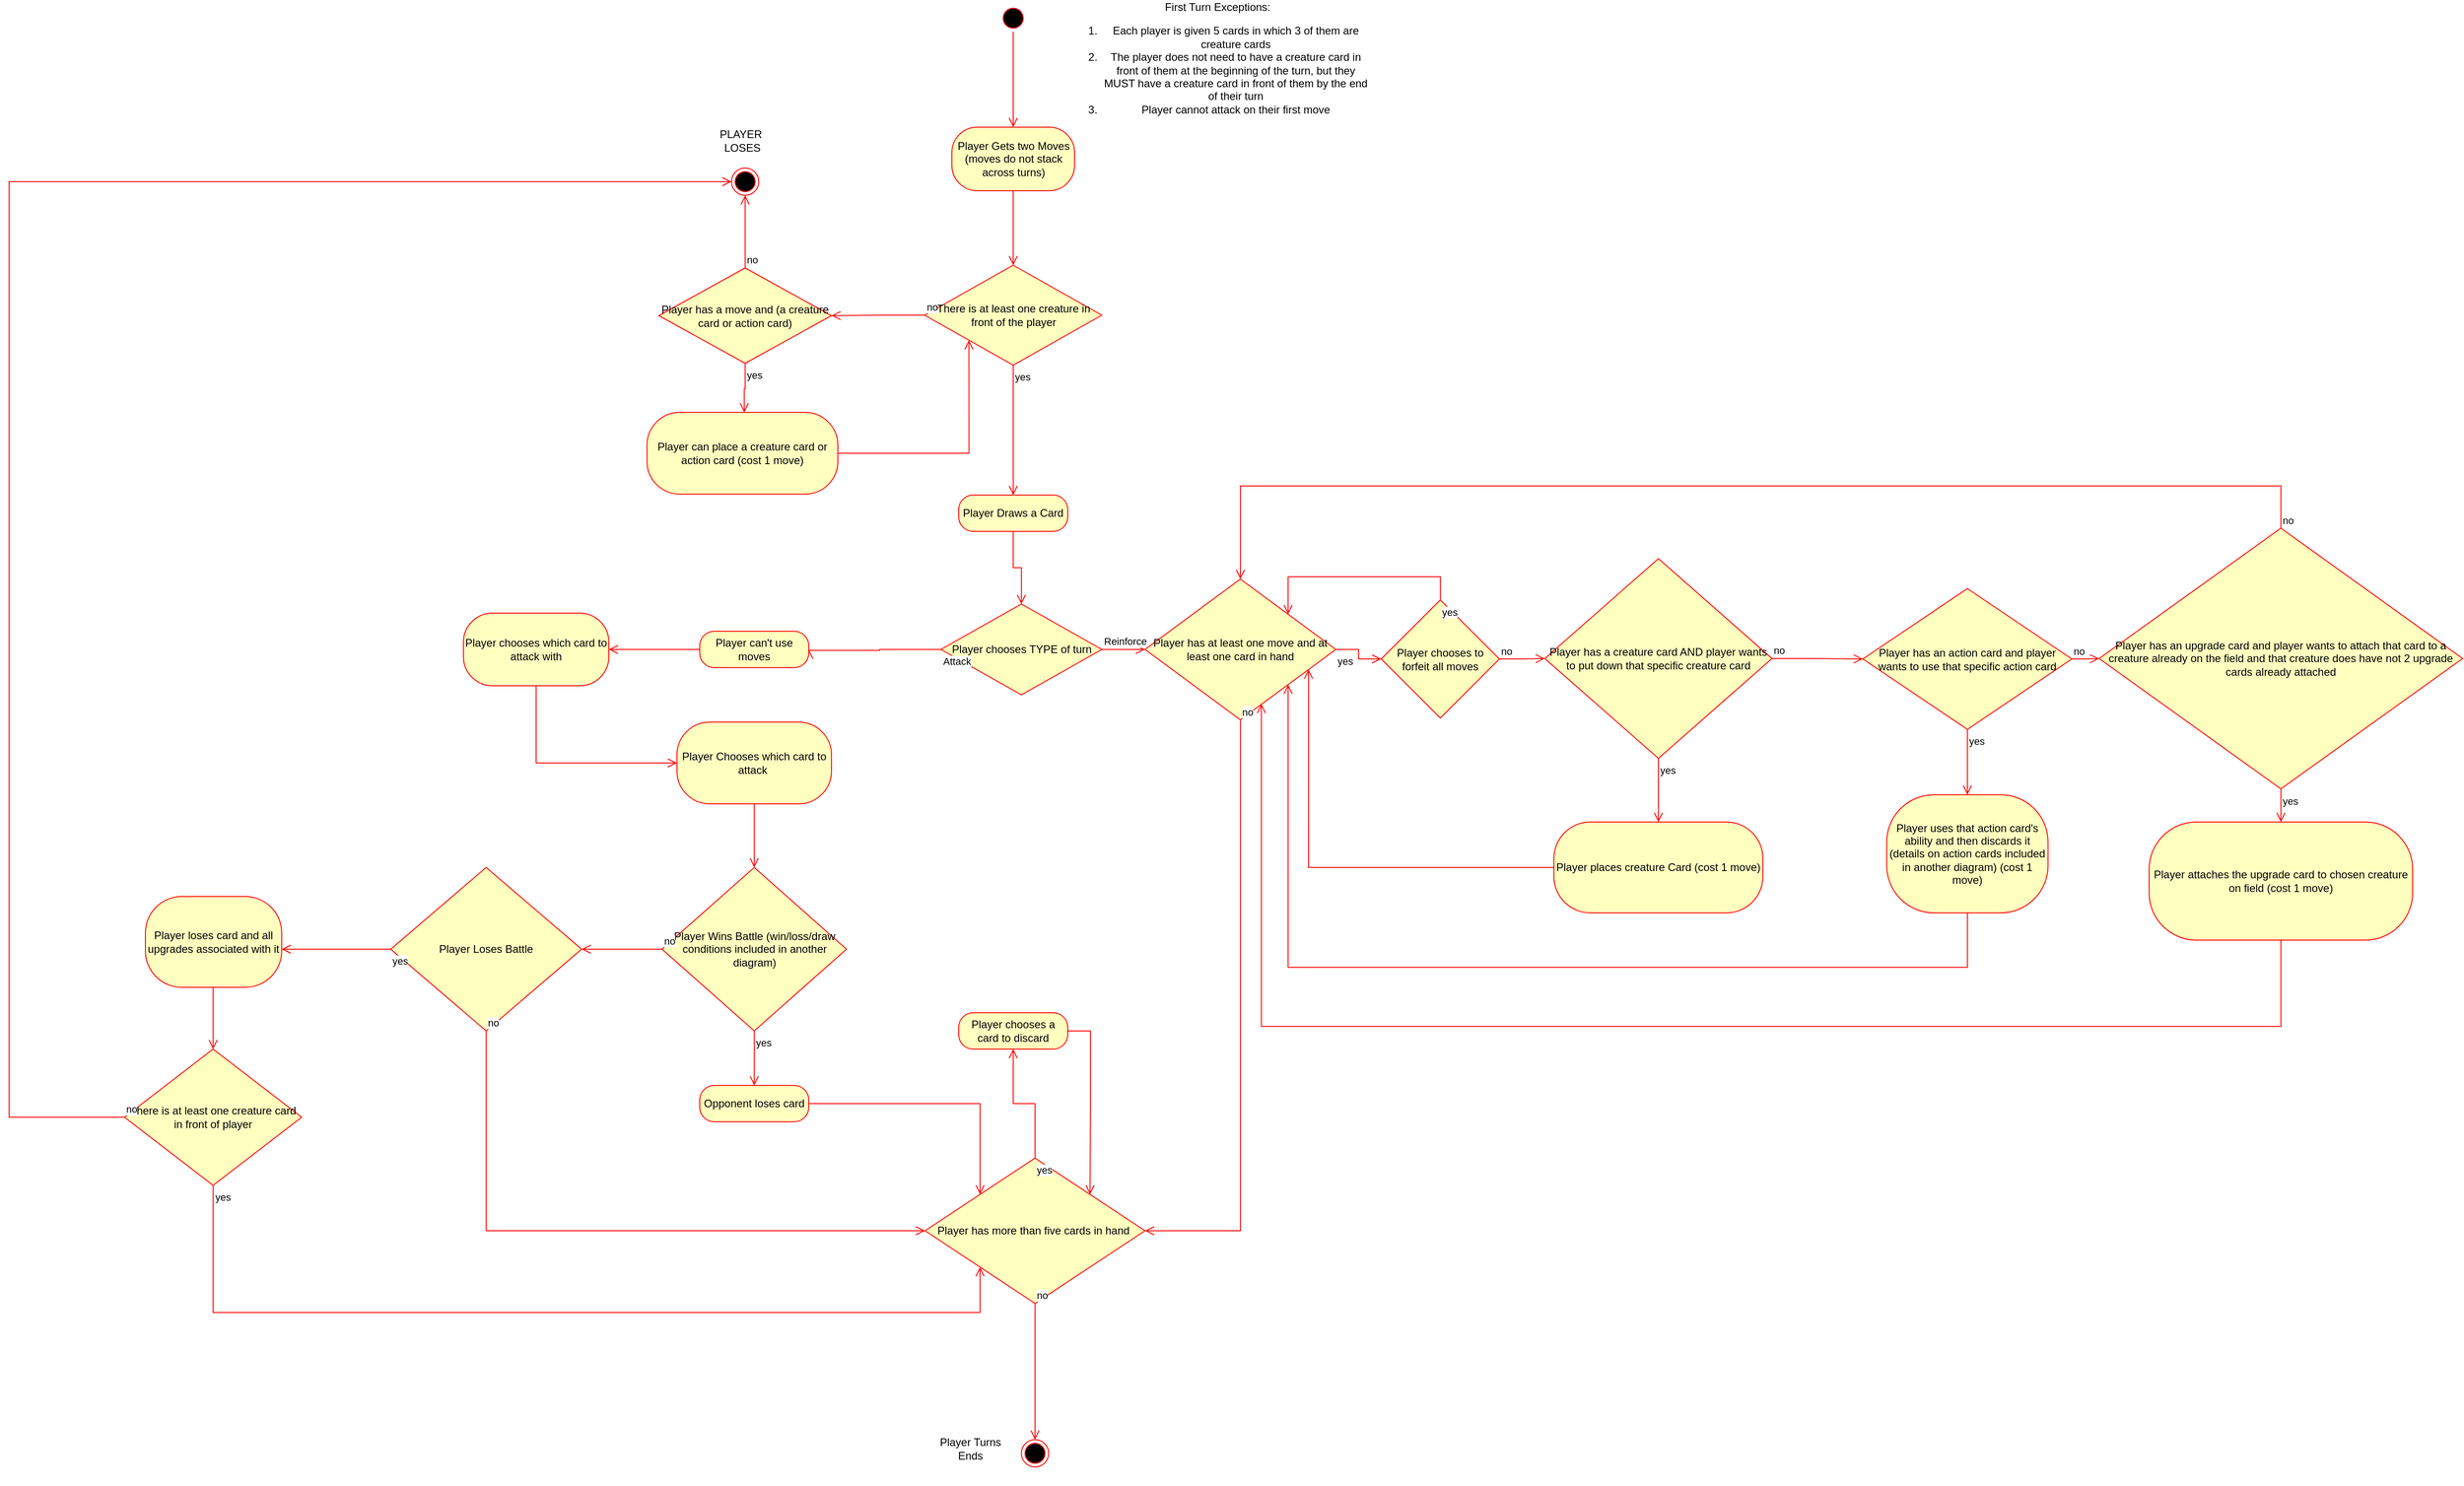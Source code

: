 <mxfile version="21.5.1" type="device">
  <diagram name="Page-1" id="856n5ReWDp7GWS6bLPx3">
    <mxGraphModel dx="3718" dy="1740" grid="1" gridSize="10" guides="1" tooltips="1" connect="1" arrows="1" fold="1" page="1" pageScale="1" pageWidth="850" pageHeight="1100" math="0" shadow="0">
      <root>
        <mxCell id="0" />
        <mxCell id="1" parent="0" />
        <mxCell id="zRCv-B-fkHsfVVYk48xq-1" value="" style="ellipse;html=1;shape=startState;fillColor=#000000;strokeColor=#ff0000;" vertex="1" parent="1">
          <mxGeometry x="340" y="10" width="30" height="30" as="geometry" />
        </mxCell>
        <mxCell id="zRCv-B-fkHsfVVYk48xq-2" value="" style="edgeStyle=orthogonalEdgeStyle;html=1;verticalAlign=bottom;endArrow=open;endSize=8;strokeColor=#ff0000;rounded=0;entryX=0.5;entryY=0;entryDx=0;entryDy=0;" edge="1" source="zRCv-B-fkHsfVVYk48xq-1" parent="1" target="zRCv-B-fkHsfVVYk48xq-13">
          <mxGeometry relative="1" as="geometry">
            <mxPoint x="355" y="120" as="targetPoint" />
          </mxGeometry>
        </mxCell>
        <mxCell id="zRCv-B-fkHsfVVYk48xq-3" value="First Turn Exceptions:&lt;br&gt;&lt;ol&gt;&lt;li&gt;Each player is given 5 cards in which 3 of them are creature cards&lt;/li&gt;&lt;li&gt;The player does not need to have a creature card in front of them at the beginning of the turn, but they MUST have a creature card in front of them by the end of their turn&lt;/li&gt;&lt;li&gt;Player cannot attack on their first move&lt;/li&gt;&lt;/ol&gt;" style="text;html=1;strokeColor=none;fillColor=none;align=center;verticalAlign=middle;whiteSpace=wrap;rounded=0;" vertex="1" parent="1">
          <mxGeometry x="410" y="20" width="340" height="110" as="geometry" />
        </mxCell>
        <mxCell id="zRCv-B-fkHsfVVYk48xq-4" value="There is at least one creature in front of the player" style="rhombus;whiteSpace=wrap;html=1;fontColor=#000000;fillColor=#ffffc0;strokeColor=#ff0000;" vertex="1" parent="1">
          <mxGeometry x="257.5" y="297" width="195" height="110" as="geometry" />
        </mxCell>
        <mxCell id="zRCv-B-fkHsfVVYk48xq-5" value="no" style="edgeStyle=orthogonalEdgeStyle;html=1;align=left;verticalAlign=bottom;endArrow=open;endSize=8;strokeColor=#ff0000;rounded=0;entryX=1;entryY=0.5;entryDx=0;entryDy=0;" edge="1" source="zRCv-B-fkHsfVVYk48xq-4" parent="1" target="zRCv-B-fkHsfVVYk48xq-10">
          <mxGeometry x="-1" relative="1" as="geometry">
            <mxPoint x="570" y="352" as="targetPoint" />
          </mxGeometry>
        </mxCell>
        <mxCell id="zRCv-B-fkHsfVVYk48xq-6" value="yes" style="edgeStyle=orthogonalEdgeStyle;html=1;align=left;verticalAlign=top;endArrow=open;endSize=8;strokeColor=#ff0000;rounded=0;entryX=0.5;entryY=0;entryDx=0;entryDy=0;" edge="1" source="zRCv-B-fkHsfVVYk48xq-4" parent="1" target="zRCv-B-fkHsfVVYk48xq-19">
          <mxGeometry x="-1" relative="1" as="geometry">
            <mxPoint x="355" y="487" as="targetPoint" />
          </mxGeometry>
        </mxCell>
        <mxCell id="zRCv-B-fkHsfVVYk48xq-10" value="Player has a move and (a creature card or action card)" style="rhombus;whiteSpace=wrap;html=1;fontColor=#000000;fillColor=#ffffc0;strokeColor=#ff0000;" vertex="1" parent="1">
          <mxGeometry x="-35" y="300" width="190" height="105" as="geometry" />
        </mxCell>
        <mxCell id="zRCv-B-fkHsfVVYk48xq-11" value="no" style="edgeStyle=orthogonalEdgeStyle;html=1;align=left;verticalAlign=bottom;endArrow=open;endSize=8;strokeColor=#ff0000;rounded=0;entryX=0.5;entryY=1;entryDx=0;entryDy=0;" edge="1" source="zRCv-B-fkHsfVVYk48xq-10" parent="1" target="zRCv-B-fkHsfVVYk48xq-17">
          <mxGeometry x="-1" relative="1" as="geometry">
            <mxPoint x="145" y="322" as="targetPoint" />
          </mxGeometry>
        </mxCell>
        <mxCell id="zRCv-B-fkHsfVVYk48xq-12" value="yes" style="edgeStyle=orthogonalEdgeStyle;html=1;align=left;verticalAlign=top;endArrow=open;endSize=8;strokeColor=#ff0000;rounded=0;" edge="1" source="zRCv-B-fkHsfVVYk48xq-10" parent="1" target="zRCv-B-fkHsfVVYk48xq-15">
          <mxGeometry x="-1" relative="1" as="geometry">
            <mxPoint x="60" y="457" as="targetPoint" />
            <Array as="points">
              <mxPoint x="60" y="433" />
              <mxPoint x="59" y="433" />
            </Array>
          </mxGeometry>
        </mxCell>
        <mxCell id="zRCv-B-fkHsfVVYk48xq-13" value="Player Gets two Moves (moves do not stack across turns)" style="rounded=1;whiteSpace=wrap;html=1;arcSize=40;fontColor=#000000;fillColor=#ffffc0;strokeColor=#ff0000;" vertex="1" parent="1">
          <mxGeometry x="287.5" y="145" width="135" height="70" as="geometry" />
        </mxCell>
        <mxCell id="zRCv-B-fkHsfVVYk48xq-14" value="" style="edgeStyle=orthogonalEdgeStyle;html=1;verticalAlign=bottom;endArrow=open;endSize=8;strokeColor=#ff0000;rounded=0;entryX=0.5;entryY=0;entryDx=0;entryDy=0;" edge="1" source="zRCv-B-fkHsfVVYk48xq-13" parent="1" target="zRCv-B-fkHsfVVYk48xq-4">
          <mxGeometry relative="1" as="geometry">
            <mxPoint x="355" y="240" as="targetPoint" />
          </mxGeometry>
        </mxCell>
        <mxCell id="zRCv-B-fkHsfVVYk48xq-15" value="Player can place a creature card or action card (cost 1 move)" style="rounded=1;whiteSpace=wrap;html=1;arcSize=40;fontColor=#000000;fillColor=#ffffc0;strokeColor=#ff0000;" vertex="1" parent="1">
          <mxGeometry x="-48" y="459" width="210" height="90" as="geometry" />
        </mxCell>
        <mxCell id="zRCv-B-fkHsfVVYk48xq-16" value="" style="edgeStyle=orthogonalEdgeStyle;html=1;verticalAlign=bottom;endArrow=open;endSize=8;strokeColor=#ff0000;rounded=0;entryX=0;entryY=1;entryDx=0;entryDy=0;" edge="1" source="zRCv-B-fkHsfVVYk48xq-15" parent="1" target="zRCv-B-fkHsfVVYk48xq-4">
          <mxGeometry relative="1" as="geometry">
            <mxPoint x="665" y="590" as="targetPoint" />
          </mxGeometry>
        </mxCell>
        <mxCell id="zRCv-B-fkHsfVVYk48xq-17" value="" style="ellipse;html=1;shape=endState;fillColor=#000000;strokeColor=#ff0000;" vertex="1" parent="1">
          <mxGeometry x="45" y="190" width="30" height="30" as="geometry" />
        </mxCell>
        <mxCell id="zRCv-B-fkHsfVVYk48xq-18" value="PLAYER&amp;nbsp;&lt;br&gt;LOSES" style="text;html=1;strokeColor=none;fillColor=none;align=center;verticalAlign=middle;whiteSpace=wrap;rounded=0;" vertex="1" parent="1">
          <mxGeometry x="27" y="145" width="60" height="30" as="geometry" />
        </mxCell>
        <mxCell id="zRCv-B-fkHsfVVYk48xq-19" value="Player Draws a Card" style="rounded=1;whiteSpace=wrap;html=1;arcSize=40;fontColor=#000000;fillColor=#ffffc0;strokeColor=#ff0000;" vertex="1" parent="1">
          <mxGeometry x="295" y="550" width="120" height="40" as="geometry" />
        </mxCell>
        <mxCell id="zRCv-B-fkHsfVVYk48xq-20" value="" style="edgeStyle=orthogonalEdgeStyle;html=1;verticalAlign=bottom;endArrow=open;endSize=8;strokeColor=#ff0000;rounded=0;entryX=0.5;entryY=0;entryDx=0;entryDy=0;" edge="1" source="zRCv-B-fkHsfVVYk48xq-19" parent="1" target="zRCv-B-fkHsfVVYk48xq-23">
          <mxGeometry relative="1" as="geometry">
            <mxPoint x="355" y="640" as="targetPoint" />
          </mxGeometry>
        </mxCell>
        <mxCell id="zRCv-B-fkHsfVVYk48xq-23" value="Player chooses TYPE of turn" style="rhombus;whiteSpace=wrap;html=1;fontColor=#000000;fillColor=#ffffc0;strokeColor=#ff0000;" vertex="1" parent="1">
          <mxGeometry x="275.5" y="670" width="177" height="100" as="geometry" />
        </mxCell>
        <mxCell id="zRCv-B-fkHsfVVYk48xq-24" value="Reinforce" style="edgeStyle=orthogonalEdgeStyle;html=1;align=left;verticalAlign=bottom;endArrow=open;endSize=8;strokeColor=#ff0000;rounded=0;entryX=0;entryY=0.5;entryDx=0;entryDy=0;" edge="1" source="zRCv-B-fkHsfVVYk48xq-23" parent="1" target="zRCv-B-fkHsfVVYk48xq-56">
          <mxGeometry x="-1" relative="1" as="geometry">
            <mxPoint x="540" y="720" as="targetPoint" />
          </mxGeometry>
        </mxCell>
        <mxCell id="zRCv-B-fkHsfVVYk48xq-25" value="Attack" style="edgeStyle=orthogonalEdgeStyle;html=1;align=left;verticalAlign=top;endArrow=open;endSize=8;strokeColor=#ff0000;rounded=0;entryX=1;entryY=0.5;entryDx=0;entryDy=0;" edge="1" source="zRCv-B-fkHsfVVYk48xq-23" parent="1" target="zRCv-B-fkHsfVVYk48xq-54">
          <mxGeometry x="-1" relative="1" as="geometry">
            <mxPoint x="200" y="720" as="targetPoint" />
            <Array as="points">
              <mxPoint x="208" y="720" />
              <mxPoint x="208" y="721" />
            </Array>
            <mxPoint as="offset" />
          </mxGeometry>
        </mxCell>
        <mxCell id="zRCv-B-fkHsfVVYk48xq-29" value="Player chooses which card to attack with" style="rounded=1;whiteSpace=wrap;html=1;arcSize=40;fontColor=#000000;fillColor=#ffffc0;strokeColor=#ff0000;" vertex="1" parent="1">
          <mxGeometry x="-250" y="680" width="160" height="80" as="geometry" />
        </mxCell>
        <mxCell id="zRCv-B-fkHsfVVYk48xq-30" value="" style="edgeStyle=orthogonalEdgeStyle;html=1;verticalAlign=bottom;endArrow=open;endSize=8;strokeColor=#ff0000;rounded=0;entryX=0;entryY=0.5;entryDx=0;entryDy=0;" edge="1" source="zRCv-B-fkHsfVVYk48xq-29" parent="1" target="zRCv-B-fkHsfVVYk48xq-31">
          <mxGeometry relative="1" as="geometry">
            <mxPoint x="70" y="790" as="targetPoint" />
            <Array as="points">
              <mxPoint x="-170" y="845" />
            </Array>
          </mxGeometry>
        </mxCell>
        <mxCell id="zRCv-B-fkHsfVVYk48xq-31" value="Player Chooses which card to attack&amp;nbsp;" style="rounded=1;whiteSpace=wrap;html=1;arcSize=40;fontColor=#000000;fillColor=#ffffc0;strokeColor=#ff0000;" vertex="1" parent="1">
          <mxGeometry x="-15" y="800" width="170" height="90" as="geometry" />
        </mxCell>
        <mxCell id="zRCv-B-fkHsfVVYk48xq-32" value="" style="edgeStyle=orthogonalEdgeStyle;html=1;verticalAlign=bottom;endArrow=open;endSize=8;strokeColor=#ff0000;rounded=0;entryX=0.5;entryY=0;entryDx=0;entryDy=0;" edge="1" source="zRCv-B-fkHsfVVYk48xq-31" parent="1" target="zRCv-B-fkHsfVVYk48xq-33">
          <mxGeometry relative="1" as="geometry">
            <mxPoint x="70" y="930" as="targetPoint" />
            <Array as="points">
              <mxPoint x="70" y="950" />
            </Array>
          </mxGeometry>
        </mxCell>
        <mxCell id="zRCv-B-fkHsfVVYk48xq-33" value="Player Wins Battle (win/loss/draw conditions included in another diagram)" style="rhombus;whiteSpace=wrap;html=1;fontColor=#000000;fillColor=#ffffc0;strokeColor=#ff0000;" vertex="1" parent="1">
          <mxGeometry x="-31.5" y="960" width="203" height="180" as="geometry" />
        </mxCell>
        <mxCell id="zRCv-B-fkHsfVVYk48xq-34" value="no" style="edgeStyle=orthogonalEdgeStyle;html=1;align=left;verticalAlign=bottom;endArrow=open;endSize=8;strokeColor=#ff0000;rounded=0;exitX=0;exitY=0.5;exitDx=0;exitDy=0;" edge="1" source="zRCv-B-fkHsfVVYk48xq-33" parent="1">
          <mxGeometry x="-1" relative="1" as="geometry">
            <mxPoint x="-120" y="1050" as="targetPoint" />
            <Array as="points">
              <mxPoint x="-80" y="1050" />
              <mxPoint x="-80" y="1050" />
            </Array>
          </mxGeometry>
        </mxCell>
        <mxCell id="zRCv-B-fkHsfVVYk48xq-35" value="yes" style="edgeStyle=orthogonalEdgeStyle;html=1;align=left;verticalAlign=top;endArrow=open;endSize=8;strokeColor=#ff0000;rounded=0;entryX=0.5;entryY=0;entryDx=0;entryDy=0;" edge="1" source="zRCv-B-fkHsfVVYk48xq-33" parent="1" target="zRCv-B-fkHsfVVYk48xq-43">
          <mxGeometry x="-1" relative="1" as="geometry">
            <mxPoint x="70" y="1190" as="targetPoint" />
          </mxGeometry>
        </mxCell>
        <mxCell id="zRCv-B-fkHsfVVYk48xq-37" value="Player Turns Ends" style="text;html=1;strokeColor=none;fillColor=none;align=center;verticalAlign=middle;whiteSpace=wrap;rounded=0;" vertex="1" parent="1">
          <mxGeometry x="257.5" y="1560" width="100" height="80" as="geometry" />
        </mxCell>
        <mxCell id="zRCv-B-fkHsfVVYk48xq-38" value="Player Loses Battle" style="rhombus;whiteSpace=wrap;html=1;fontColor=#000000;fillColor=#ffffc0;strokeColor=#ff0000;" vertex="1" parent="1">
          <mxGeometry x="-330" y="960" width="210" height="180" as="geometry" />
        </mxCell>
        <mxCell id="zRCv-B-fkHsfVVYk48xq-39" value="no" style="edgeStyle=orthogonalEdgeStyle;html=1;align=left;verticalAlign=bottom;endArrow=open;endSize=8;strokeColor=#ff0000;rounded=0;entryX=0;entryY=0.5;entryDx=0;entryDy=0;" edge="1" source="zRCv-B-fkHsfVVYk48xq-38" parent="1" target="zRCv-B-fkHsfVVYk48xq-107">
          <mxGeometry x="-1" relative="1" as="geometry">
            <mxPoint x="200" y="1340" as="targetPoint" />
            <Array as="points">
              <mxPoint x="-225" y="1360" />
            </Array>
          </mxGeometry>
        </mxCell>
        <mxCell id="zRCv-B-fkHsfVVYk48xq-40" value="yes" style="edgeStyle=orthogonalEdgeStyle;html=1;align=left;verticalAlign=top;endArrow=open;endSize=8;strokeColor=#ff0000;rounded=0;entryX=1;entryY=0.58;entryDx=0;entryDy=0;entryPerimeter=0;" edge="1" source="zRCv-B-fkHsfVVYk48xq-38" parent="1" target="zRCv-B-fkHsfVVYk48xq-49">
          <mxGeometry x="-1" relative="1" as="geometry">
            <mxPoint x="-440" y="1050" as="targetPoint" />
          </mxGeometry>
        </mxCell>
        <mxCell id="zRCv-B-fkHsfVVYk48xq-43" value="Opponent loses card" style="rounded=1;whiteSpace=wrap;html=1;arcSize=40;fontColor=#000000;fillColor=#ffffc0;strokeColor=#ff0000;" vertex="1" parent="1">
          <mxGeometry x="10" y="1200" width="120" height="40" as="geometry" />
        </mxCell>
        <mxCell id="zRCv-B-fkHsfVVYk48xq-44" value="" style="edgeStyle=orthogonalEdgeStyle;html=1;verticalAlign=bottom;endArrow=open;endSize=8;strokeColor=#ff0000;rounded=0;entryX=0;entryY=0;entryDx=0;entryDy=0;" edge="1" source="zRCv-B-fkHsfVVYk48xq-43" parent="1" target="zRCv-B-fkHsfVVYk48xq-107">
          <mxGeometry relative="1" as="geometry">
            <mxPoint x="215" y="1325" as="targetPoint" />
          </mxGeometry>
        </mxCell>
        <mxCell id="zRCv-B-fkHsfVVYk48xq-49" value="Player loses card and all upgrades associated with it" style="rounded=1;whiteSpace=wrap;html=1;arcSize=40;fontColor=#000000;fillColor=#ffffc0;strokeColor=#ff0000;" vertex="1" parent="1">
          <mxGeometry x="-600" y="992" width="150" height="100" as="geometry" />
        </mxCell>
        <mxCell id="zRCv-B-fkHsfVVYk48xq-50" value="" style="edgeStyle=orthogonalEdgeStyle;html=1;verticalAlign=bottom;endArrow=open;endSize=8;strokeColor=#ff0000;rounded=0;entryX=0.5;entryY=0;entryDx=0;entryDy=0;" edge="1" source="zRCv-B-fkHsfVVYk48xq-49" parent="1" target="zRCv-B-fkHsfVVYk48xq-51">
          <mxGeometry relative="1" as="geometry">
            <mxPoint x="-520" y="1130" as="targetPoint" />
            <Array as="points">
              <mxPoint x="-525" y="1160" />
            </Array>
          </mxGeometry>
        </mxCell>
        <mxCell id="zRCv-B-fkHsfVVYk48xq-51" value="There is at least one creature card in front of player" style="rhombus;whiteSpace=wrap;html=1;fontColor=#000000;fillColor=#ffffc0;strokeColor=#ff0000;" vertex="1" parent="1">
          <mxGeometry x="-623" y="1160" width="195" height="150" as="geometry" />
        </mxCell>
        <mxCell id="zRCv-B-fkHsfVVYk48xq-52" value="no" style="edgeStyle=orthogonalEdgeStyle;html=1;align=left;verticalAlign=bottom;endArrow=open;endSize=8;strokeColor=#ff0000;rounded=0;entryX=0;entryY=0.5;entryDx=0;entryDy=0;" edge="1" source="zRCv-B-fkHsfVVYk48xq-51" parent="1" target="zRCv-B-fkHsfVVYk48xq-17">
          <mxGeometry x="-1" relative="1" as="geometry">
            <mxPoint x="-750" y="980" as="targetPoint" />
            <Array as="points">
              <mxPoint x="-750" y="1235" />
              <mxPoint x="-750" y="205" />
            </Array>
          </mxGeometry>
        </mxCell>
        <mxCell id="zRCv-B-fkHsfVVYk48xq-53" value="yes" style="edgeStyle=orthogonalEdgeStyle;html=1;align=left;verticalAlign=top;endArrow=open;endSize=8;strokeColor=#ff0000;rounded=0;entryX=0;entryY=1;entryDx=0;entryDy=0;" edge="1" source="zRCv-B-fkHsfVVYk48xq-51" parent="1" target="zRCv-B-fkHsfVVYk48xq-107">
          <mxGeometry x="-1" relative="1" as="geometry">
            <mxPoint x="215" y="1355" as="targetPoint" />
            <Array as="points">
              <mxPoint x="-525" y="1450" />
              <mxPoint x="319" y="1450" />
            </Array>
          </mxGeometry>
        </mxCell>
        <mxCell id="zRCv-B-fkHsfVVYk48xq-54" value="Player can&#39;t use moves" style="rounded=1;whiteSpace=wrap;html=1;arcSize=40;fontColor=#000000;fillColor=#ffffc0;strokeColor=#ff0000;" vertex="1" parent="1">
          <mxGeometry x="10" y="700" width="120" height="40" as="geometry" />
        </mxCell>
        <mxCell id="zRCv-B-fkHsfVVYk48xq-55" value="" style="edgeStyle=orthogonalEdgeStyle;html=1;verticalAlign=bottom;endArrow=open;endSize=8;strokeColor=#ff0000;rounded=0;" edge="1" source="zRCv-B-fkHsfVVYk48xq-54" parent="1" target="zRCv-B-fkHsfVVYk48xq-29">
          <mxGeometry relative="1" as="geometry">
            <mxPoint x="102" y="790" as="targetPoint" />
          </mxGeometry>
        </mxCell>
        <mxCell id="zRCv-B-fkHsfVVYk48xq-56" value="Player has at least one move and at least one card in hand" style="rhombus;whiteSpace=wrap;html=1;fontColor=#000000;fillColor=#ffffc0;strokeColor=#ff0000;" vertex="1" parent="1">
          <mxGeometry x="500" y="642.5" width="210" height="155" as="geometry" />
        </mxCell>
        <mxCell id="zRCv-B-fkHsfVVYk48xq-57" value="no" style="edgeStyle=orthogonalEdgeStyle;html=1;align=left;verticalAlign=bottom;endArrow=open;endSize=8;strokeColor=#ff0000;rounded=0;exitX=0.5;exitY=1;exitDx=0;exitDy=0;entryX=1;entryY=0.5;entryDx=0;entryDy=0;" edge="1" source="zRCv-B-fkHsfVVYk48xq-56" parent="1" target="zRCv-B-fkHsfVVYk48xq-107">
          <mxGeometry x="-1" relative="1" as="geometry">
            <mxPoint x="605" y="1440" as="targetPoint" />
          </mxGeometry>
        </mxCell>
        <mxCell id="zRCv-B-fkHsfVVYk48xq-58" value="yes" style="edgeStyle=orthogonalEdgeStyle;html=1;align=left;verticalAlign=top;endArrow=open;endSize=8;strokeColor=#ff0000;rounded=0;entryX=0;entryY=0.5;entryDx=0;entryDy=0;" edge="1" source="zRCv-B-fkHsfVVYk48xq-56" parent="1" target="zRCv-B-fkHsfVVYk48xq-104">
          <mxGeometry x="-1" relative="1" as="geometry">
            <mxPoint x="690" y="600" as="targetPoint" />
          </mxGeometry>
        </mxCell>
        <mxCell id="zRCv-B-fkHsfVVYk48xq-59" value="Player has a creature card AND player wants to put down that specific creature card" style="rhombus;whiteSpace=wrap;html=1;fontColor=#000000;fillColor=#ffffc0;strokeColor=#ff0000;" vertex="1" parent="1">
          <mxGeometry x="940" y="620" width="250" height="220" as="geometry" />
        </mxCell>
        <mxCell id="zRCv-B-fkHsfVVYk48xq-60" value="no" style="edgeStyle=orthogonalEdgeStyle;html=1;align=left;verticalAlign=bottom;endArrow=open;endSize=8;strokeColor=#ff0000;rounded=0;entryX=0;entryY=0.5;entryDx=0;entryDy=0;" edge="1" source="zRCv-B-fkHsfVVYk48xq-59" parent="1" target="zRCv-B-fkHsfVVYk48xq-64">
          <mxGeometry x="-1" relative="1" as="geometry">
            <mxPoint x="1110" y="730" as="targetPoint" />
          </mxGeometry>
        </mxCell>
        <mxCell id="zRCv-B-fkHsfVVYk48xq-61" value="yes" style="edgeStyle=orthogonalEdgeStyle;html=1;align=left;verticalAlign=top;endArrow=open;endSize=8;strokeColor=#ff0000;rounded=0;entryX=0.5;entryY=0;entryDx=0;entryDy=0;" edge="1" source="zRCv-B-fkHsfVVYk48xq-59" parent="1" target="zRCv-B-fkHsfVVYk48xq-62">
          <mxGeometry x="-1" relative="1" as="geometry">
            <mxPoint x="905" y="890" as="targetPoint" />
          </mxGeometry>
        </mxCell>
        <mxCell id="zRCv-B-fkHsfVVYk48xq-62" value="Player places creature Card (cost 1 move)" style="rounded=1;whiteSpace=wrap;html=1;arcSize=40;fontColor=#000000;fillColor=#ffffc0;strokeColor=#ff0000;" vertex="1" parent="1">
          <mxGeometry x="950" y="910" width="230" height="100" as="geometry" />
        </mxCell>
        <mxCell id="zRCv-B-fkHsfVVYk48xq-63" value="" style="edgeStyle=orthogonalEdgeStyle;html=1;verticalAlign=bottom;endArrow=open;endSize=8;strokeColor=#ff0000;rounded=0;exitX=0;exitY=0.5;exitDx=0;exitDy=0;entryX=0.857;entryY=0.642;entryDx=0;entryDy=0;entryPerimeter=0;" edge="1" source="zRCv-B-fkHsfVVYk48xq-62" parent="1" target="zRCv-B-fkHsfVVYk48xq-56">
          <mxGeometry relative="1" as="geometry">
            <mxPoint x="680" y="750" as="targetPoint" />
            <mxPoint x="760" y="907" as="sourcePoint" />
          </mxGeometry>
        </mxCell>
        <mxCell id="zRCv-B-fkHsfVVYk48xq-64" value="Player has an action card and player wants to use that specific action card" style="rhombus;whiteSpace=wrap;html=1;fontColor=#000000;fillColor=#ffffc0;strokeColor=#ff0000;" vertex="1" parent="1">
          <mxGeometry x="1290" y="653" width="230" height="155" as="geometry" />
        </mxCell>
        <mxCell id="zRCv-B-fkHsfVVYk48xq-65" value="no" style="edgeStyle=orthogonalEdgeStyle;html=1;align=left;verticalAlign=bottom;endArrow=open;endSize=8;strokeColor=#ff0000;rounded=0;entryX=0;entryY=0.5;entryDx=0;entryDy=0;" edge="1" source="zRCv-B-fkHsfVVYk48xq-64" parent="1" target="zRCv-B-fkHsfVVYk48xq-69">
          <mxGeometry x="-1" relative="1" as="geometry">
            <mxPoint x="1420" y="730" as="targetPoint" />
          </mxGeometry>
        </mxCell>
        <mxCell id="zRCv-B-fkHsfVVYk48xq-66" value="yes" style="edgeStyle=orthogonalEdgeStyle;html=1;align=left;verticalAlign=top;endArrow=open;endSize=8;strokeColor=#ff0000;rounded=0;entryX=0.5;entryY=0;entryDx=0;entryDy=0;" edge="1" source="zRCv-B-fkHsfVVYk48xq-64" parent="1" target="zRCv-B-fkHsfVVYk48xq-67">
          <mxGeometry x="-1" relative="1" as="geometry">
            <mxPoint x="1245" y="870" as="targetPoint" />
          </mxGeometry>
        </mxCell>
        <mxCell id="zRCv-B-fkHsfVVYk48xq-67" value="Player uses that action card&#39;s ability and then discards it (details on action cards included in another diagram) (cost 1 move)" style="rounded=1;whiteSpace=wrap;html=1;arcSize=40;fontColor=#000000;fillColor=#ffffc0;strokeColor=#ff0000;" vertex="1" parent="1">
          <mxGeometry x="1316.25" y="880" width="177.5" height="130" as="geometry" />
        </mxCell>
        <mxCell id="zRCv-B-fkHsfVVYk48xq-68" value="" style="edgeStyle=orthogonalEdgeStyle;html=1;verticalAlign=bottom;endArrow=open;endSize=8;strokeColor=#ff0000;rounded=0;entryX=1;entryY=1;entryDx=0;entryDy=0;" edge="1" source="zRCv-B-fkHsfVVYk48xq-67" parent="1" target="zRCv-B-fkHsfVVYk48xq-56">
          <mxGeometry relative="1" as="geometry">
            <mxPoint x="1245" y="1020" as="targetPoint" />
            <Array as="points">
              <mxPoint x="1405" y="1070" />
              <mxPoint x="658" y="1070" />
            </Array>
          </mxGeometry>
        </mxCell>
        <mxCell id="zRCv-B-fkHsfVVYk48xq-69" value="Player has an upgrade card and player wants to attach that card to a creature already on the field and that creature does have not 2 upgrade cards already attached" style="rhombus;whiteSpace=wrap;html=1;fontColor=#000000;fillColor=#ffffc0;strokeColor=#ff0000;" vertex="1" parent="1">
          <mxGeometry x="1550" y="586.5" width="400" height="287" as="geometry" />
        </mxCell>
        <mxCell id="zRCv-B-fkHsfVVYk48xq-70" value="no" style="edgeStyle=orthogonalEdgeStyle;html=1;align=left;verticalAlign=bottom;endArrow=open;endSize=8;strokeColor=#ff0000;rounded=0;entryX=0.5;entryY=0;entryDx=0;entryDy=0;exitX=0.5;exitY=0;exitDx=0;exitDy=0;" edge="1" source="zRCv-B-fkHsfVVYk48xq-69" parent="1" target="zRCv-B-fkHsfVVYk48xq-56">
          <mxGeometry x="-1" relative="1" as="geometry">
            <mxPoint x="1960" y="790" as="targetPoint" />
            <Array as="points">
              <mxPoint x="1750" y="540" />
              <mxPoint x="605" y="540" />
            </Array>
          </mxGeometry>
        </mxCell>
        <mxCell id="zRCv-B-fkHsfVVYk48xq-71" value="yes" style="edgeStyle=orthogonalEdgeStyle;html=1;align=left;verticalAlign=top;endArrow=open;endSize=8;strokeColor=#ff0000;rounded=0;entryX=0.5;entryY=0;entryDx=0;entryDy=0;" edge="1" source="zRCv-B-fkHsfVVYk48xq-69" parent="1" target="zRCv-B-fkHsfVVYk48xq-72">
          <mxGeometry x="-1" relative="1" as="geometry">
            <mxPoint x="1750" y="460" as="targetPoint" />
          </mxGeometry>
        </mxCell>
        <mxCell id="zRCv-B-fkHsfVVYk48xq-72" value="Player attaches the upgrade card to chosen creature on field (cost 1 move)" style="rounded=1;whiteSpace=wrap;html=1;arcSize=40;fontColor=#000000;fillColor=#ffffc0;strokeColor=#ff0000;" vertex="1" parent="1">
          <mxGeometry x="1605" y="910" width="290" height="130" as="geometry" />
        </mxCell>
        <mxCell id="zRCv-B-fkHsfVVYk48xq-73" value="" style="edgeStyle=orthogonalEdgeStyle;html=1;verticalAlign=bottom;endArrow=open;endSize=8;strokeColor=#ff0000;rounded=0;exitX=0.5;exitY=1;exitDx=0;exitDy=0;entryX=0.61;entryY=0.887;entryDx=0;entryDy=0;entryPerimeter=0;" edge="1" source="zRCv-B-fkHsfVVYk48xq-72" parent="1" target="zRCv-B-fkHsfVVYk48xq-56">
          <mxGeometry relative="1" as="geometry">
            <mxPoint x="628" y="790" as="targetPoint" />
            <mxPoint x="1630" y="1075" as="sourcePoint" />
            <Array as="points">
              <mxPoint x="1750" y="1135" />
              <mxPoint x="628" y="1135" />
            </Array>
          </mxGeometry>
        </mxCell>
        <mxCell id="zRCv-B-fkHsfVVYk48xq-104" value="Player chooses to forfeit all moves" style="rhombus;whiteSpace=wrap;html=1;fontColor=#000000;fillColor=#ffffc0;strokeColor=#ff0000;" vertex="1" parent="1">
          <mxGeometry x="760" y="665.5" width="130" height="130" as="geometry" />
        </mxCell>
        <mxCell id="zRCv-B-fkHsfVVYk48xq-105" value="no" style="edgeStyle=orthogonalEdgeStyle;html=1;align=left;verticalAlign=bottom;endArrow=open;endSize=8;strokeColor=#ff0000;rounded=0;entryX=0;entryY=0.5;entryDx=0;entryDy=0;" edge="1" source="zRCv-B-fkHsfVVYk48xq-104" parent="1" target="zRCv-B-fkHsfVVYk48xq-59">
          <mxGeometry x="-1" relative="1" as="geometry">
            <mxPoint x="880" y="690" as="targetPoint" />
          </mxGeometry>
        </mxCell>
        <mxCell id="zRCv-B-fkHsfVVYk48xq-106" value="yes" style="edgeStyle=orthogonalEdgeStyle;html=1;align=left;verticalAlign=top;endArrow=open;endSize=8;strokeColor=#ff0000;rounded=0;entryX=1;entryY=0;entryDx=0;entryDy=0;" edge="1" source="zRCv-B-fkHsfVVYk48xq-104" parent="1" target="zRCv-B-fkHsfVVYk48xq-56">
          <mxGeometry x="-1" relative="1" as="geometry">
            <mxPoint x="820" y="620" as="targetPoint" />
            <Array as="points">
              <mxPoint x="825" y="640" />
              <mxPoint x="658" y="640" />
            </Array>
          </mxGeometry>
        </mxCell>
        <mxCell id="zRCv-B-fkHsfVVYk48xq-107" value="Player has more than five cards in hand&amp;nbsp;" style="rhombus;whiteSpace=wrap;html=1;fontColor=#000000;fillColor=#ffffc0;strokeColor=#ff0000;" vertex="1" parent="1">
          <mxGeometry x="258" y="1280" width="242" height="160" as="geometry" />
        </mxCell>
        <mxCell id="zRCv-B-fkHsfVVYk48xq-108" value="no" style="edgeStyle=orthogonalEdgeStyle;html=1;align=left;verticalAlign=bottom;endArrow=open;endSize=8;strokeColor=#ff0000;rounded=0;entryX=0.5;entryY=0;entryDx=0;entryDy=0;" edge="1" source="zRCv-B-fkHsfVVYk48xq-107" parent="1" target="zRCv-B-fkHsfVVYk48xq-110">
          <mxGeometry x="-1" relative="1" as="geometry">
            <mxPoint x="379" y="1550" as="targetPoint" />
          </mxGeometry>
        </mxCell>
        <mxCell id="zRCv-B-fkHsfVVYk48xq-109" value="yes" style="edgeStyle=orthogonalEdgeStyle;html=1;align=left;verticalAlign=top;endArrow=open;endSize=8;strokeColor=#ff0000;rounded=0;entryX=0.5;entryY=1;entryDx=0;entryDy=0;" edge="1" source="zRCv-B-fkHsfVVYk48xq-107" parent="1" target="zRCv-B-fkHsfVVYk48xq-111">
          <mxGeometry x="-1" relative="1" as="geometry">
            <mxPoint x="380" y="1210" as="targetPoint" />
          </mxGeometry>
        </mxCell>
        <mxCell id="zRCv-B-fkHsfVVYk48xq-110" value="" style="ellipse;html=1;shape=endState;fillColor=#000000;strokeColor=#ff0000;" vertex="1" parent="1">
          <mxGeometry x="364" y="1590" width="30" height="30" as="geometry" />
        </mxCell>
        <mxCell id="zRCv-B-fkHsfVVYk48xq-111" value="Player chooses a card to discard" style="rounded=1;whiteSpace=wrap;html=1;arcSize=40;fontColor=#000000;fillColor=#ffffc0;strokeColor=#ff0000;" vertex="1" parent="1">
          <mxGeometry x="295" y="1120" width="120" height="40" as="geometry" />
        </mxCell>
        <mxCell id="zRCv-B-fkHsfVVYk48xq-112" value="" style="edgeStyle=orthogonalEdgeStyle;html=1;verticalAlign=bottom;endArrow=open;endSize=8;strokeColor=#ff0000;rounded=0;entryX=1;entryY=0;entryDx=0;entryDy=0;" edge="1" source="zRCv-B-fkHsfVVYk48xq-111" parent="1" target="zRCv-B-fkHsfVVYk48xq-107">
          <mxGeometry relative="1" as="geometry">
            <mxPoint x="507" y="1150" as="targetPoint" />
            <Array as="points">
              <mxPoint x="440" y="1140" />
              <mxPoint x="440" y="1220" />
            </Array>
          </mxGeometry>
        </mxCell>
      </root>
    </mxGraphModel>
  </diagram>
</mxfile>
